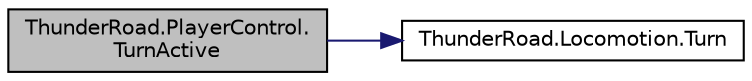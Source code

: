 digraph "ThunderRoad.PlayerControl.TurnActive"
{
 // LATEX_PDF_SIZE
  edge [fontname="Helvetica",fontsize="10",labelfontname="Helvetica",labelfontsize="10"];
  node [fontname="Helvetica",fontsize="10",shape=record];
  rankdir="LR";
  Node1 [label="ThunderRoad.PlayerControl.\lTurnActive",height=0.2,width=0.4,color="black", fillcolor="grey75", style="filled", fontcolor="black",tooltip="Turns the active."];
  Node1 -> Node2 [color="midnightblue",fontsize="10",style="solid",fontname="Helvetica"];
  Node2 [label="ThunderRoad.Locomotion.Turn",height=0.2,width=0.4,color="black", fillcolor="white", style="filled",URL="$class_thunder_road_1_1_locomotion.html#a888c2be0bcd336e16fbeddac2c46b192",tooltip="Turns the specified speed."];
}

